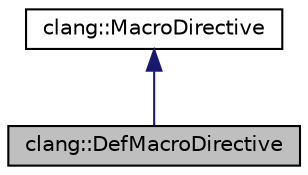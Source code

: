 digraph "clang::DefMacroDirective"
{
 // LATEX_PDF_SIZE
  bgcolor="transparent";
  edge [fontname="Helvetica",fontsize="10",labelfontname="Helvetica",labelfontsize="10"];
  node [fontname="Helvetica",fontsize="10",shape=record];
  Node1 [label="clang::DefMacroDirective",height=0.2,width=0.4,color="black", fillcolor="grey75", style="filled", fontcolor="black",tooltip="A directive for a defined macro or a macro imported from a module."];
  Node2 -> Node1 [dir="back",color="midnightblue",fontsize="10",style="solid",fontname="Helvetica"];
  Node2 [label="clang::MacroDirective",height=0.2,width=0.4,color="black",URL="$classclang_1_1MacroDirective.html",tooltip="Encapsulates changes to the \"macros namespace\" (the location where the macro name became active,..."];
}
